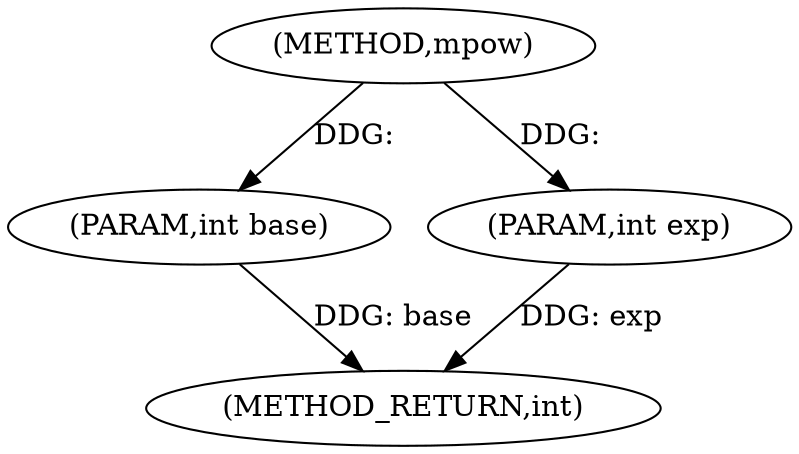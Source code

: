 digraph "mpow" {  
"1001493" [label = "(METHOD,mpow)" ]
"1001497" [label = "(METHOD_RETURN,int)" ]
"1001494" [label = "(PARAM,int base)" ]
"1001495" [label = "(PARAM,int exp)" ]
  "1001494" -> "1001497"  [ label = "DDG: base"] 
  "1001495" -> "1001497"  [ label = "DDG: exp"] 
  "1001493" -> "1001494"  [ label = "DDG: "] 
  "1001493" -> "1001495"  [ label = "DDG: "] 
}
